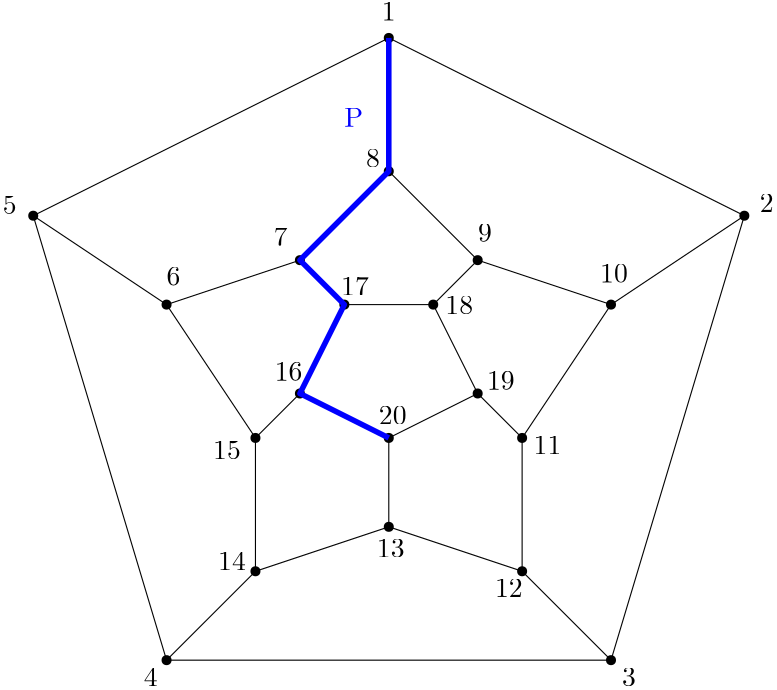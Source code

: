 <?xml version="1.0"?>
<!DOCTYPE ipe SYSTEM "ipe.dtd">
<ipe version="70206" creator="Ipe 7.2.7">
<info created="D:20190205120808" modified="D:20190205124747"/>
<ipestyle name="basic">
<symbol name="arrow/arc(spx)">
<path stroke="sym-stroke" fill="sym-stroke" pen="sym-pen">
0 0 m
-1 0.333 l
-1 -0.333 l
h
</path>
</symbol>
<symbol name="arrow/farc(spx)">
<path stroke="sym-stroke" fill="white" pen="sym-pen">
0 0 m
-1 0.333 l
-1 -0.333 l
h
</path>
</symbol>
<symbol name="arrow/ptarc(spx)">
<path stroke="sym-stroke" fill="sym-stroke" pen="sym-pen">
0 0 m
-1 0.333 l
-0.8 0 l
-1 -0.333 l
h
</path>
</symbol>
<symbol name="arrow/fptarc(spx)">
<path stroke="sym-stroke" fill="white" pen="sym-pen">
0 0 m
-1 0.333 l
-0.8 0 l
-1 -0.333 l
h
</path>
</symbol>
<symbol name="mark/circle(sx)" transformations="translations">
<path fill="sym-stroke">
0.6 0 0 0.6 0 0 e
0.4 0 0 0.4 0 0 e
</path>
</symbol>
<symbol name="mark/disk(sx)" transformations="translations">
<path fill="sym-stroke">
0.6 0 0 0.6 0 0 e
</path>
</symbol>
<symbol name="mark/fdisk(sfx)" transformations="translations">
<group>
<path fill="sym-fill">
0.5 0 0 0.5 0 0 e
</path>
<path fill="sym-stroke" fillrule="eofill">
0.6 0 0 0.6 0 0 e
0.4 0 0 0.4 0 0 e
</path>
</group>
</symbol>
<symbol name="mark/box(sx)" transformations="translations">
<path fill="sym-stroke" fillrule="eofill">
-0.6 -0.6 m
0.6 -0.6 l
0.6 0.6 l
-0.6 0.6 l
h
-0.4 -0.4 m
0.4 -0.4 l
0.4 0.4 l
-0.4 0.4 l
h
</path>
</symbol>
<symbol name="mark/square(sx)" transformations="translations">
<path fill="sym-stroke">
-0.6 -0.6 m
0.6 -0.6 l
0.6 0.6 l
-0.6 0.6 l
h
</path>
</symbol>
<symbol name="mark/fsquare(sfx)" transformations="translations">
<group>
<path fill="sym-fill">
-0.5 -0.5 m
0.5 -0.5 l
0.5 0.5 l
-0.5 0.5 l
h
</path>
<path fill="sym-stroke" fillrule="eofill">
-0.6 -0.6 m
0.6 -0.6 l
0.6 0.6 l
-0.6 0.6 l
h
-0.4 -0.4 m
0.4 -0.4 l
0.4 0.4 l
-0.4 0.4 l
h
</path>
</group>
</symbol>
<symbol name="mark/cross(sx)" transformations="translations">
<group>
<path fill="sym-stroke">
-0.43 -0.57 m
0.57 0.43 l
0.43 0.57 l
-0.57 -0.43 l
h
</path>
<path fill="sym-stroke">
-0.43 0.57 m
0.57 -0.43 l
0.43 -0.57 l
-0.57 0.43 l
h
</path>
</group>
</symbol>
<symbol name="arrow/fnormal(spx)">
<path stroke="sym-stroke" fill="white" pen="sym-pen">
0 0 m
-1 0.333 l
-1 -0.333 l
h
</path>
</symbol>
<symbol name="arrow/pointed(spx)">
<path stroke="sym-stroke" fill="sym-stroke" pen="sym-pen">
0 0 m
-1 0.333 l
-0.8 0 l
-1 -0.333 l
h
</path>
</symbol>
<symbol name="arrow/fpointed(spx)">
<path stroke="sym-stroke" fill="white" pen="sym-pen">
0 0 m
-1 0.333 l
-0.8 0 l
-1 -0.333 l
h
</path>
</symbol>
<symbol name="arrow/linear(spx)">
<path stroke="sym-stroke" pen="sym-pen">
-1 0.333 m
0 0 l
-1 -0.333 l
</path>
</symbol>
<symbol name="arrow/fdouble(spx)">
<path stroke="sym-stroke" fill="white" pen="sym-pen">
0 0 m
-1 0.333 l
-1 -0.333 l
h
-1 0 m
-2 0.333 l
-2 -0.333 l
h
</path>
</symbol>
<symbol name="arrow/double(spx)">
<path stroke="sym-stroke" fill="sym-stroke" pen="sym-pen">
0 0 m
-1 0.333 l
-1 -0.333 l
h
-1 0 m
-2 0.333 l
-2 -0.333 l
h
</path>
</symbol>
<pen name="heavier" value="0.8"/>
<pen name="fat" value="1.2"/>
<pen name="ultrafat" value="2"/>
<symbolsize name="large" value="5"/>
<symbolsize name="small" value="2"/>
<symbolsize name="tiny" value="1.1"/>
<arrowsize name="large" value="10"/>
<arrowsize name="small" value="5"/>
<arrowsize name="tiny" value="3"/>
<color name="red" value="1 0 0"/>
<color name="green" value="0 1 0"/>
<color name="blue" value="0 0 1"/>
<color name="yellow" value="1 1 0"/>
<color name="orange" value="1 0.647 0"/>
<color name="gold" value="1 0.843 0"/>
<color name="purple" value="0.627 0.125 0.941"/>
<color name="gray" value="0.745"/>
<color name="brown" value="0.647 0.165 0.165"/>
<color name="navy" value="0 0 0.502"/>
<color name="pink" value="1 0.753 0.796"/>
<color name="seagreen" value="0.18 0.545 0.341"/>
<color name="turquoise" value="0.251 0.878 0.816"/>
<color name="violet" value="0.933 0.51 0.933"/>
<color name="darkblue" value="0 0 0.545"/>
<color name="darkcyan" value="0 0.545 0.545"/>
<color name="darkgray" value="0.663"/>
<color name="darkgreen" value="0 0.392 0"/>
<color name="darkmagenta" value="0.545 0 0.545"/>
<color name="darkorange" value="1 0.549 0"/>
<color name="darkred" value="0.545 0 0"/>
<color name="lightblue" value="0.678 0.847 0.902"/>
<color name="lightcyan" value="0.878 1 1"/>
<color name="lightgray" value="0.827"/>
<color name="lightgreen" value="0.565 0.933 0.565"/>
<color name="lightyellow" value="1 1 0.878"/>
<dashstyle name="dashed" value="[4] 0"/>
<dashstyle name="dotted" value="[1 3] 0"/>
<dashstyle name="dash dotted" value="[4 2 1 2] 0"/>
<dashstyle name="dash dot dotted" value="[4 2 1 2 1 2] 0"/>
<textsize name="large" value="\large"/>
<textsize name="Large" value="\Large"/>
<textsize name="LARGE" value="\LARGE"/>
<textsize name="huge" value="\huge"/>
<textsize name="Huge" value="\Huge"/>
<textsize name="small" value="\small"/>
<textsize name="footnote" value="\footnotesize"/>
<textsize name="tiny" value="\tiny"/>
<textstyle name="center" begin="\begin{center}" end="\end{center}"/>
<textstyle name="itemize" begin="\begin{itemize}" end="\end{itemize}"/>
<textstyle name="item" begin="\begin{itemize}\item{}" end="\end{itemize}"/>
<gridsize name="4 pts" value="4"/>
<gridsize name="8 pts (~3 mm)" value="8"/>
<gridsize name="16 pts (~6 mm)" value="16"/>
<gridsize name="32 pts (~12 mm)" value="32"/>
<gridsize name="10 pts (~3.5 mm)" value="10"/>
<gridsize name="20 pts (~7 mm)" value="20"/>
<gridsize name="14 pts (~5 mm)" value="14"/>
<gridsize name="28 pts (~10 mm)" value="28"/>
<gridsize name="56 pts (~20 mm)" value="56"/>
<anglesize name="90 deg" value="90"/>
<anglesize name="60 deg" value="60"/>
<anglesize name="45 deg" value="45"/>
<anglesize name="30 deg" value="30"/>
<anglesize name="22.5 deg" value="22.5"/>
<opacity name="10%" value="0.1"/>
<opacity name="30%" value="0.3"/>
<opacity name="50%" value="0.5"/>
<opacity name="75%" value="0.75"/>
<tiling name="falling" angle="-60" step="4" width="1"/>
<tiling name="rising" angle="30" step="4" width="1"/>
</ipestyle>
<page>
<layer name="alpha"/>
<layer name="beta"/>
<layer name="gamma"/>
<view layers="alpha beta gamma" active="gamma"/>
<use layer="alpha" name="mark/disk(sx)" pos="272 576" size="normal" stroke="black"/>
<use name="mark/disk(sx)" pos="304 576" size="normal" stroke="black"/>
<use name="mark/disk(sx)" pos="256 544" size="normal" stroke="black"/>
<use name="mark/disk(sx)" pos="320 544" size="normal" stroke="black"/>
<use name="mark/disk(sx)" pos="288 528" size="normal" stroke="black"/>
<path stroke="black">
272 576 m
256 544 l
288 528 l
320 544 l
304 576 l
272 576 l
</path>
<use name="mark/disk(sx)" pos="288 624" size="normal" stroke="black"/>
<use name="mark/disk(sx)" pos="208 576" size="normal" stroke="black"/>
<use name="mark/disk(sx)" pos="240 480" size="normal" stroke="black"/>
<use name="mark/disk(sx)" pos="336 480" size="normal" stroke="black"/>
<use name="mark/disk(sx)" pos="368 576" size="normal" stroke="black"/>
<use name="mark/disk(sx)" pos="320 592" size="normal" stroke="black"/>
<use name="mark/disk(sx)" pos="256 592" size="normal" stroke="black"/>
<use matrix="1 0 0 1 16 0" name="mark/disk(sx)" pos="224 528" size="normal" stroke="black"/>
<use matrix="1 0 0 1 -16 0" name="mark/disk(sx)" pos="352 528" size="normal" stroke="black"/>
<use name="mark/disk(sx)" pos="288 496" size="normal" stroke="black"/>
<path stroke="black">
288 624 m
256 592 l
208 576 l
240 528 l
240 480 l
288 496 l
336 480 l
336 528 l
368 576 l
320 592 l
288 624 l
</path>
<path stroke="black">
272 576 m
256 592 l
</path>
<path stroke="black">
304 576 m
320 592 l
</path>
<path stroke="black">
320 544 m
336 528 l
</path>
<path stroke="black">
288 528 m
288 496 l
</path>
<path stroke="black">
256 544 m
240 528 l
</path>
<use name="mark/disk(sx)" pos="288 672" size="normal" stroke="black"/>
<use name="mark/disk(sx)" pos="160 608" size="normal" stroke="black"/>
<use name="mark/disk(sx)" pos="368 448" size="normal" stroke="black"/>
<use name="mark/disk(sx)" pos="208 448" size="normal" stroke="black"/>
<use name="mark/disk(sx)" pos="416 608" size="normal" stroke="black"/>
<path stroke="black">
288 672 m
160 608 l
208 448 l
368 448 l
416 608 l
288 672 l
</path>
<path stroke="black">
288 672 m
288 624 l
</path>
<path stroke="black">
208 576 m
160 608 l
</path>
<path stroke="black">
240 480 m
208 448 l
</path>
<path stroke="black">
336 480 m
368 448 l
</path>
<path stroke="black">
368 576 m
416 608 l
</path>
<text layer="beta" matrix="1 0 0 1 -6.07215 -3.57185" transformations="translations" pos="291.554 681.81" stroke="black" type="label" width="4.981" height="6.42" depth="0" valign="baseline" style="math">1</text>
<text matrix="1 0 0 1 -6.42934 -8.21527" transformations="translations" pos="427.999 617.516" stroke="black" type="label" width="4.981" height="6.42" depth="0" valign="baseline">2</text>
<text matrix="1 0 0 1 -8.57245 -5.35778" transformations="translations" pos="380.493 443.924" stroke="black" type="label" width="4.981" height="6.42" depth="0" valign="baseline">3</text>
<text matrix="1 0 0 1 4.28623 -6.42934" transformations="translations" pos="195.471 444.996" stroke="black" type="label" width="4.981" height="6.42" depth="0" valign="baseline">4</text>
<text matrix="1 0 0 1 0 -5.35778" transformations="translations" pos="149.037 613.944" stroke="black" type="label" width="4.981" height="6.42" depth="0" valign="baseline">5</text>
<text matrix="1 0 0 1 -1.42874 -4.64341" transformations="translations" pos="209.401 587.513" stroke="black" type="label" width="4.981" height="6.42" depth="0" valign="baseline">6</text>
<text matrix="1 0 0 1 -2.5003 -5.0006" transformations="translations" pos="249.049 602.157" stroke="black" type="label" width="4.981" height="6.42" depth="0" valign="baseline">7</text>
<text matrix="1 0 0 1 -16.7877 -4.64341" transformations="translations" pos="296.554 630.018" stroke="black" type="label" width="4.981" height="6.42" depth="0" valign="baseline">8</text>
<text matrix="1 0 0 1 -3.21467 -3.92904" transformations="translations" pos="323.343 602.515" stroke="black" type="label" width="4.981" height="6.42" depth="0" valign="baseline">9</text>
<text matrix="1 0 0 1 -2.85748 -2.5003" transformations="translations" pos="366.92 586.441" stroke="black" type="label" width="9.963" height="6.42" depth="0" valign="baseline">10</text>
<text matrix="1 0 0 1 -7.85808 -2.14311" transformations="translations" pos="347.989 524.291" stroke="black" type="label" width="9.963" height="6.42" depth="0" valign="baseline">11</text>
<text matrix="1 0 0 1 -2.85748 2.14311" transformations="translations" pos="329.058 468.57" stroke="black" type="label" width="9.963" height="6.42" depth="0" valign="baseline">12</text>
<text matrix="1 0 0 1 -4.64341 -5.0006" transformations="translations" pos="288.339 490.001" stroke="black" type="label" width="9.963" height="6.42" depth="0" valign="baseline">13</text>
<text matrix="1 0 0 1 -6.07215 -4.64341" transformations="translations" pos="232.618 485.001" stroke="black" type="label" width="9.963" height="6.42" depth="0" valign="baseline">14</text>
<text matrix="1 0 0 1 2.85748 -3.57185" transformations="translations" pos="221.903 523.934" stroke="black" type="label" width="9.963" height="6.42" depth="0" valign="baseline">15</text>
<text transformations="translations" pos="246.906 548.58" stroke="black" type="label" width="9.963" height="6.42" depth="0" valign="baseline">16</text>
<text matrix="1 0 0 1 -5.0006 -6.78652" transformations="translations" pos="275.838 586.084" stroke="black" type="label" width="9.963" height="6.42" depth="0" valign="baseline">17</text>
<text matrix="1 0 0 1 -4.28623 -2.5003" transformations="translations" pos="312.628 575.011" stroke="black" type="label" width="9.963" height="6.42" depth="0" valign="baseline">18</text>
<text matrix="1 0 0 1 -3.57185 -1.42874" transformations="translations" pos="326.915 546.794" stroke="black" type="label" width="9.963" height="6.42" depth="0" valign="baseline">19</text>
<text matrix="1 0 0 1 0 -3.92904" transformations="translations" pos="284.41 536.792" stroke="black" type="label" width="9.963" height="6.42" depth="0" valign="baseline">20</text>
<path layer="gamma" stroke="blue" pen="ultrafat">
288 672 m
288 624 l
256 592 l
272 576 l
256 544 l
288 528 l
288 528 l
</path>
<text transformations="translations" pos="272 640" stroke="blue" type="label" width="6.78" height="6.808" depth="0" valign="baseline">P</text>
</page>
</ipe>
